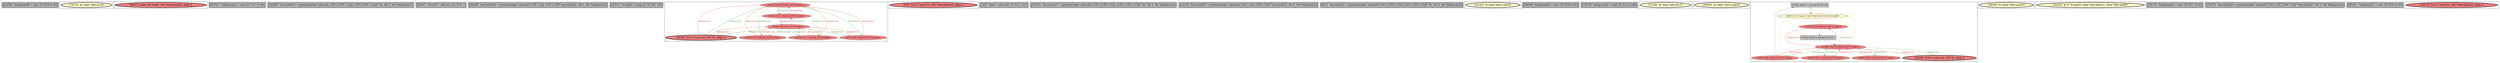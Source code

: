 
digraph G {





subgraph cluster25 {


node867 [penwidth=3.0,fontsize=20,fillcolor=grey,label="[54/55]  %idxprom30 = sext i32 %16 to i64",shape=rectangle,style=filled ]



}

subgraph cluster24 {


node866 [penwidth=3.0,fontsize=20,fillcolor=lemonchiffon,label="[72/73]  br label %for.inc34",shape=ellipse,style=filled ]



}

subgraph cluster22 {


node864 [penwidth=3.0,fontsize=20,fillcolor=lightcoral,label="[56/57]  store i32 %add, i32* %arrayidx33, align 4",shape=ellipse,style=filled ]



}

subgraph cluster20 {


node854 [penwidth=3.0,fontsize=20,fillcolor=grey,label="[50/51]  %idxprom32 = sext i32 %17 to i64",shape=rectangle,style=filled ]



}

subgraph cluster18 {


node852 [penwidth=3.0,fontsize=20,fillcolor=grey,label="[62/63]  %arrayidx23 = getelementptr inbounds [100 x [100 x i32]], [100 x [100 x i32]]* %a, i64 0, i64 %idxprom22",shape=rectangle,style=filled ]



}

subgraph cluster16 {


node850 [penwidth=3.0,fontsize=20,fillcolor=grey,label="[66/67]  %inc35 = add nsw i32 %18, 1",shape=rectangle,style=filled ]



}

subgraph cluster17 {


node851 [penwidth=3.0,fontsize=20,fillcolor=grey,label="[64/65]  %arrayidx33 = getelementptr inbounds [100 x i32], [100 x i32]* %arrayidx31, i64 0, i64 %idxprom32",shape=rectangle,style=filled ]



}

subgraph cluster4 {


node838 [penwidth=3.0,fontsize=20,fillcolor=grey,label="[20/21]  %cmp20 = icmp slt i32 %9, 100",shape=rectangle,style=filled ]



}

subgraph cluster3 {


node832 [fillcolor=lightcoral,label="[7/18]  store i32 %inc35, i32* %j, align 4",shape=ellipse,style=filled ]
node837 [fillcolor=lightcoral,label="[10/11]  %11 = load i32, i32* %j, align 4",shape=ellipse,style=filled ]
node834 [penwidth=3.0,fontsize=20,fillcolor=lightcoral,label="[6/19]  %14 = load i32, i32* %j, align 4",shape=ellipse,style=filled ]
node831 [fillcolor=lightcoral,label="[14/15]  %9 = load i32, i32* %j, align 4",shape=ellipse,style=filled ]
node833 [fillcolor=lightcoral,label="[12/13]  %17 = load i32, i32* %j, align 4",shape=ellipse,style=filled ]
node835 [fillcolor=lightcoral,label="[8/17]  %18 = load i32, i32* %j, align 4",shape=ellipse,style=filled ]
node836 [fillcolor=lightcoral,label="[9/16]  store i32 0, i32* %j, align 4",shape=ellipse,style=filled ]

node834->node836 [style=solid,color=firebrick3,label="A|indep|Const",penwidth=1.0,fontcolor=firebrick3 ]
node835->node836 [style=solid,color=firebrick3,label="A|indep|Const",penwidth=1.0,fontcolor=firebrick3 ]
node836->node834 [style=solid,color=forestgreen,label="T|indep|Const",penwidth=1.0,fontcolor=forestgreen ]
node836->node835 [style=solid,color=forestgreen,label="T|indep|Const",penwidth=1.0,fontcolor=forestgreen ]
node836->node833 [style=solid,color=forestgreen,label="T|indep|Const",penwidth=1.0,fontcolor=forestgreen ]
node832->node835 [style=solid,color=forestgreen,label="T|indep|Const",penwidth=1.0,fontcolor=forestgreen ]
node833->node832 [style=solid,color=firebrick3,label="A|indep|Const",penwidth=1.0,fontcolor=firebrick3 ]
node834->node832 [style=solid,color=firebrick3,label="A|indep|Const",penwidth=1.0,fontcolor=firebrick3 ]
node832->node833 [style=solid,color=forestgreen,label="T|indep|Const",penwidth=1.0,fontcolor=forestgreen ]
node832->node834 [style=solid,color=forestgreen,label="T|indep|Const",penwidth=1.0,fontcolor=forestgreen ]
node832->node831 [style=solid,color=forestgreen,label="T|indep|Const",penwidth=1.0,fontcolor=forestgreen ]
node836->node831 [style=solid,color=forestgreen,label="T|indep|Const",penwidth=1.0,fontcolor=forestgreen ]
node836->node837 [style=solid,color=forestgreen,label="T|indep|Const",penwidth=1.0,fontcolor=forestgreen ]
node831->node832 [style=solid,color=firebrick3,label="A|indep|Const",penwidth=1.0,fontcolor=firebrick3 ]
node831->node836 [style=solid,color=firebrick3,label="A|indep|Const",penwidth=1.0,fontcolor=firebrick3 ]
node837->node832 [style=solid,color=firebrick3,label="A|indep|Const",penwidth=1.0,fontcolor=firebrick3 ]
node835->node832 [style=solid,color=firebrick3,label="A|indep|Const",penwidth=1.0,fontcolor=firebrick3 ]
node832->node837 [style=solid,color=forestgreen,label="T|indep|Const",penwidth=1.0,fontcolor=forestgreen ]
node837->node836 [style=solid,color=firebrick3,label="A|indep|Const",penwidth=1.0,fontcolor=firebrick3 ]
node833->node836 [style=solid,color=firebrick3,label="A|indep|Const",penwidth=1.0,fontcolor=firebrick3 ]


}

subgraph cluster2 {


node830 [penwidth=3.0,fontsize=20,fillcolor=lightcoral,label="[4/5]  %15 = load i32, i32* %arrayidx29, align 4",shape=ellipse,style=filled ]



}

subgraph cluster1 {


node829 [penwidth=3.0,fontsize=20,fillcolor=grey,label="[2/3]  %add = add nsw i32 %12, %15",shape=rectangle,style=filled ]



}

subgraph cluster12 {


node846 [penwidth=3.0,fontsize=20,fillcolor=grey,label="[24/25]  %arrayidx27 = getelementptr inbounds [100 x [100 x i32]], [100 x [100 x i32]]* %b, i64 0, i64 %idxprom26",shape=rectangle,style=filled ]



}

subgraph cluster5 {


node839 [penwidth=3.0,fontsize=20,fillcolor=grey,label="[22/23]  %arrayidx25 = getelementptr inbounds [100 x i32], [100 x i32]* %arrayidx23, i64 0, i64 %idxprom24",shape=rectangle,style=filled ]



}

subgraph cluster0 {


node828 [penwidth=3.0,fontsize=20,fillcolor=grey,label="[0/1]  %arrayidx31 = getelementptr inbounds [100 x [100 x i32]], [100 x [100 x i32]]* %c, i64 0, i64 %idxprom30",shape=rectangle,style=filled ]



}

subgraph cluster6 {


node840 [penwidth=3.0,fontsize=20,fillcolor=lemonchiffon,label="[41/42]  br label %for.cond19",shape=ellipse,style=filled ]



}

subgraph cluster14 {


node848 [penwidth=3.0,fontsize=20,fillcolor=grey,label="[68/69]  %idxprom28 = sext i32 %14 to i64",shape=rectangle,style=filled ]



}

subgraph cluster7 {


node841 [penwidth=3.0,fontsize=20,fillcolor=grey,label="[78/79]  %idxprom26 = sext i32 %13 to i64",shape=rectangle,style=filled ]



}

subgraph cluster23 {


node865 [penwidth=3.0,fontsize=20,fillcolor=lemonchiffon,label="[37/38]  br label %for.inc37",shape=ellipse,style=filled ]



}

subgraph cluster8 {


node842 [penwidth=3.0,fontsize=20,fillcolor=lemonchiffon,label="[39/40]  br label %for.cond16",shape=ellipse,style=filled ]



}

subgraph cluster21 {


node862 [fillcolor=grey,label="[35/44]  %cmp17 = icmp slt i32 %8, 100",shape=rectangle,style=filled ]
node856 [fillcolor=lightcoral,label="[27/48]  store i32 %inc38, i32* %i, align 4",shape=ellipse,style=filled ]
node860 [fillcolor=lightcoral,label="[46/47]  %13 = load i32, i32* %i, align 4",shape=ellipse,style=filled ]
node855 [fillcolor=grey,label="[31/32]  %inc38 = add nsw i32 %19, 1",shape=rectangle,style=filled ]
node857 [penwidth=3.0,fontsize=20,fillcolor=lightcoral,label="[26/49]  %16 = load i32, i32* %i, align 4",shape=ellipse,style=filled ]
node861 [fillcolor=lightcoral,label="[28/29]  %10 = load i32, i32* %i, align 4",shape=ellipse,style=filled ]
node858 [fillcolor=lemonchiffon,label="[36/43]  br i1 %cmp17, label %for.body18, label %for.end39",shape=ellipse,style=filled ]
node863 [fillcolor=lightcoral,label="[34/45]  %8 = load i32, i32* %i, align 4",shape=ellipse,style=filled ]
node859 [fillcolor=lightcoral,label="[30/33]  %19 = load i32, i32* %i, align 4",shape=ellipse,style=filled ]

node858->node863 [style=solid,color=gold,label="C",penwidth=1.0,fontcolor=gold ]
node862->node858 [style=solid,color=black,label="",penwidth=0.5,fontcolor=black ]
node858->node858 [style=solid,color=gold,label="C",penwidth=1.0,fontcolor=gold ]
node856->node859 [style=solid,color=forestgreen,label="T|indep|Const",penwidth=1.0,fontcolor=forestgreen ]
node858->node862 [style=solid,color=gold,label="C",penwidth=1.0,fontcolor=gold ]
node856->node863 [style=solid,color=forestgreen,label="T|indep|Const",penwidth=1.0,fontcolor=forestgreen ]
node858->node859 [style=solid,color=gold,label="C",penwidth=1.0,fontcolor=gold ]
node859->node856 [style=solid,color=firebrick3,label="A|indep|Const",penwidth=1.0,fontcolor=firebrick3 ]
node863->node862 [style=solid,color=black,label="",penwidth=0.5,fontcolor=black ]
node860->node856 [style=solid,color=firebrick3,label="A|indep|Const",penwidth=1.0,fontcolor=firebrick3 ]
node856->node860 [style=solid,color=forestgreen,label="T|indep|Const",penwidth=1.0,fontcolor=forestgreen ]
node856->node861 [style=solid,color=forestgreen,label="T|indep|Const",penwidth=1.0,fontcolor=forestgreen ]
node861->node856 [style=solid,color=firebrick3,label="A|indep|Const",penwidth=1.0,fontcolor=firebrick3 ]
node855->node856 [style=solid,color=black,label="",penwidth=0.5,fontcolor=black ]
node859->node855 [style=solid,color=black,label="",penwidth=0.5,fontcolor=black ]
node856->node857 [style=solid,color=forestgreen,label="T|indep|Const",penwidth=1.0,fontcolor=forestgreen ]
node857->node856 [style=solid,color=firebrick3,label="A|indep|Const",penwidth=1.0,fontcolor=firebrick3 ]
node858->node855 [style=solid,color=gold,label="C",penwidth=1.0,fontcolor=gold ]
node863->node856 [style=solid,color=firebrick3,label="A|indep|Const",penwidth=1.0,fontcolor=firebrick3 ]
node858->node856 [style=solid,color=gold,label="C",penwidth=1.0,fontcolor=gold ]


}

subgraph cluster9 {


node843 [penwidth=3.0,fontsize=20,fillcolor=lemonchiffon,label="[58/59]  br label %for.cond19",shape=ellipse,style=filled ]



}

subgraph cluster19 {


node853 [penwidth=3.0,fontsize=20,fillcolor=lemonchiffon,label="[52/53]  br i1 %cmp20, label %for.body21, label %for.end36",shape=ellipse,style=filled ]



}

subgraph cluster10 {


node844 [penwidth=3.0,fontsize=20,fillcolor=grey,label="[70/71]  %idxprom24 = sext i32 %11 to i64",shape=rectangle,style=filled ]



}

subgraph cluster11 {


node845 [penwidth=3.0,fontsize=20,fillcolor=grey,label="[74/75]  %arrayidx29 = getelementptr inbounds [100 x i32], [100 x i32]* %arrayidx27, i64 0, i64 %idxprom28",shape=rectangle,style=filled ]



}

subgraph cluster13 {


node847 [penwidth=3.0,fontsize=20,fillcolor=grey,label="[60/61]  %idxprom22 = sext i32 %10 to i64",shape=rectangle,style=filled ]



}

subgraph cluster15 {


node849 [penwidth=3.0,fontsize=20,fillcolor=lightcoral,label="[76/77]  %12 = load i32, i32* %arrayidx25, align 4",shape=ellipse,style=filled ]



}

}

